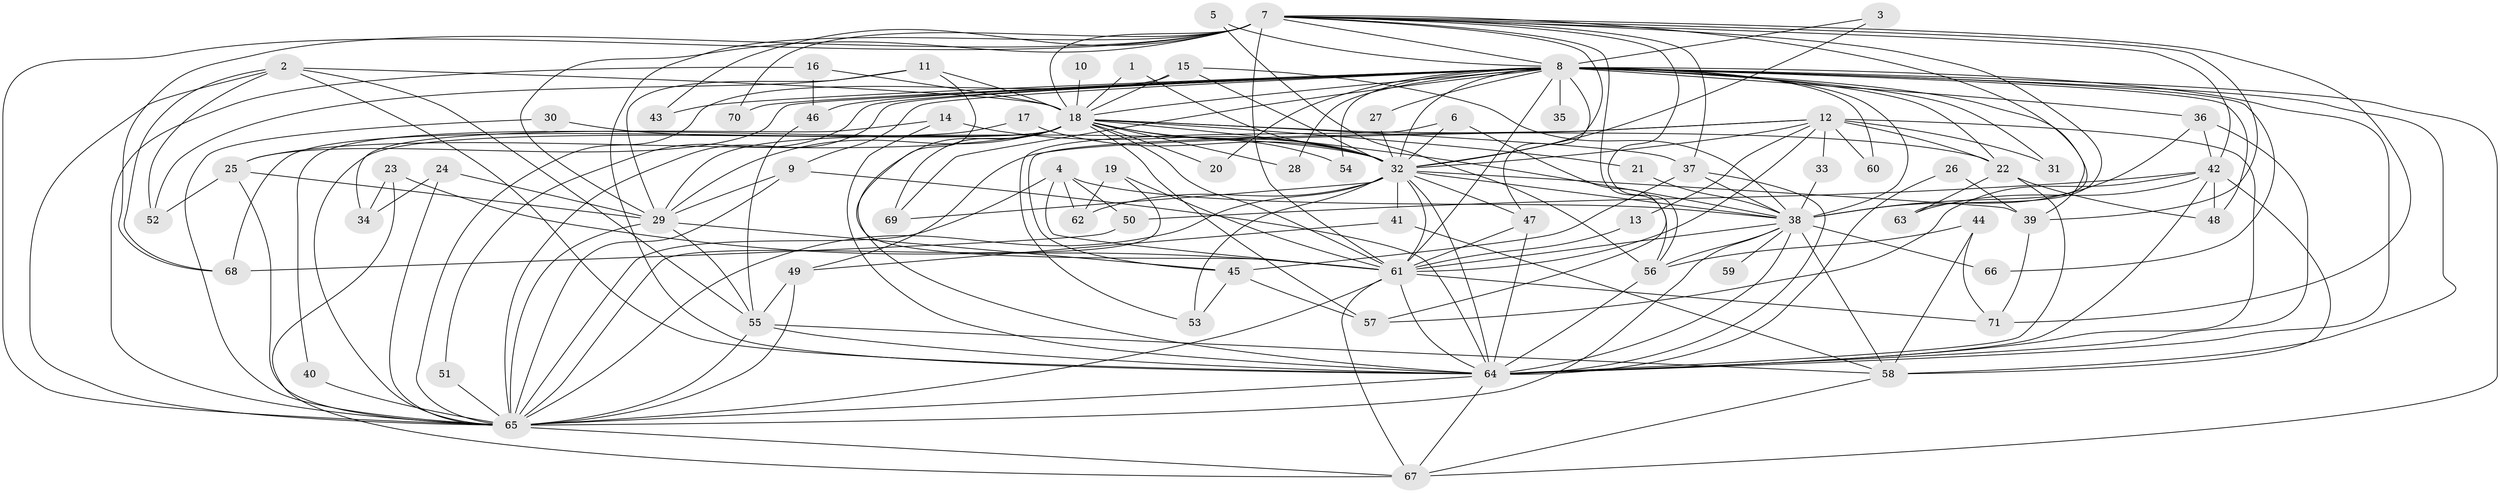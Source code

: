 // original degree distribution, {25: 0.0070921985815602835, 20: 0.014184397163120567, 37: 0.0070921985815602835, 31: 0.014184397163120567, 15: 0.0070921985815602835, 26: 0.0070921985815602835, 28: 0.0070921985815602835, 13: 0.0070921985815602835, 2: 0.5673758865248227, 5: 0.04964539007092199, 10: 0.0070921985815602835, 3: 0.19858156028368795, 4: 0.07092198581560284, 7: 0.014184397163120567, 8: 0.0070921985815602835, 11: 0.0070921985815602835, 6: 0.0070921985815602835}
// Generated by graph-tools (version 1.1) at 2025/01/03/09/25 03:01:32]
// undirected, 71 vertices, 196 edges
graph export_dot {
graph [start="1"]
  node [color=gray90,style=filled];
  1;
  2;
  3;
  4;
  5;
  6;
  7;
  8;
  9;
  10;
  11;
  12;
  13;
  14;
  15;
  16;
  17;
  18;
  19;
  20;
  21;
  22;
  23;
  24;
  25;
  26;
  27;
  28;
  29;
  30;
  31;
  32;
  33;
  34;
  35;
  36;
  37;
  38;
  39;
  40;
  41;
  42;
  43;
  44;
  45;
  46;
  47;
  48;
  49;
  50;
  51;
  52;
  53;
  54;
  55;
  56;
  57;
  58;
  59;
  60;
  61;
  62;
  63;
  64;
  65;
  66;
  67;
  68;
  69;
  70;
  71;
  1 -- 18 [weight=1.0];
  1 -- 32 [weight=1.0];
  2 -- 18 [weight=1.0];
  2 -- 52 [weight=1.0];
  2 -- 55 [weight=1.0];
  2 -- 64 [weight=1.0];
  2 -- 65 [weight=1.0];
  2 -- 68 [weight=1.0];
  3 -- 8 [weight=1.0];
  3 -- 32 [weight=1.0];
  4 -- 38 [weight=1.0];
  4 -- 50 [weight=1.0];
  4 -- 61 [weight=1.0];
  4 -- 62 [weight=1.0];
  4 -- 65 [weight=1.0];
  5 -- 8 [weight=1.0];
  5 -- 56 [weight=1.0];
  6 -- 32 [weight=1.0];
  6 -- 53 [weight=1.0];
  6 -- 56 [weight=1.0];
  7 -- 8 [weight=1.0];
  7 -- 18 [weight=3.0];
  7 -- 29 [weight=1.0];
  7 -- 32 [weight=2.0];
  7 -- 37 [weight=1.0];
  7 -- 38 [weight=4.0];
  7 -- 39 [weight=1.0];
  7 -- 42 [weight=1.0];
  7 -- 43 [weight=1.0];
  7 -- 56 [weight=1.0];
  7 -- 57 [weight=1.0];
  7 -- 61 [weight=2.0];
  7 -- 63 [weight=1.0];
  7 -- 64 [weight=5.0];
  7 -- 65 [weight=2.0];
  7 -- 68 [weight=1.0];
  7 -- 70 [weight=1.0];
  7 -- 71 [weight=1.0];
  8 -- 9 [weight=1.0];
  8 -- 18 [weight=1.0];
  8 -- 20 [weight=1.0];
  8 -- 22 [weight=1.0];
  8 -- 25 [weight=1.0];
  8 -- 27 [weight=1.0];
  8 -- 28 [weight=1.0];
  8 -- 31 [weight=1.0];
  8 -- 32 [weight=1.0];
  8 -- 35 [weight=1.0];
  8 -- 36 [weight=1.0];
  8 -- 38 [weight=2.0];
  8 -- 39 [weight=1.0];
  8 -- 43 [weight=1.0];
  8 -- 46 [weight=1.0];
  8 -- 47 [weight=1.0];
  8 -- 48 [weight=1.0];
  8 -- 51 [weight=1.0];
  8 -- 54 [weight=1.0];
  8 -- 58 [weight=1.0];
  8 -- 60 [weight=1.0];
  8 -- 61 [weight=1.0];
  8 -- 64 [weight=4.0];
  8 -- 65 [weight=1.0];
  8 -- 66 [weight=1.0];
  8 -- 67 [weight=1.0];
  8 -- 69 [weight=1.0];
  8 -- 70 [weight=1.0];
  9 -- 29 [weight=1.0];
  9 -- 64 [weight=1.0];
  9 -- 65 [weight=1.0];
  10 -- 18 [weight=1.0];
  11 -- 18 [weight=1.0];
  11 -- 29 [weight=1.0];
  11 -- 52 [weight=1.0];
  11 -- 61 [weight=1.0];
  12 -- 13 [weight=1.0];
  12 -- 22 [weight=1.0];
  12 -- 31 [weight=1.0];
  12 -- 32 [weight=1.0];
  12 -- 33 [weight=1.0];
  12 -- 45 [weight=1.0];
  12 -- 49 [weight=1.0];
  12 -- 60 [weight=1.0];
  12 -- 61 [weight=1.0];
  12 -- 64 [weight=2.0];
  13 -- 61 [weight=1.0];
  14 -- 32 [weight=1.0];
  14 -- 34 [weight=1.0];
  14 -- 64 [weight=1.0];
  15 -- 18 [weight=1.0];
  15 -- 32 [weight=1.0];
  15 -- 38 [weight=1.0];
  15 -- 65 [weight=1.0];
  16 -- 18 [weight=1.0];
  16 -- 46 [weight=1.0];
  16 -- 65 [weight=1.0];
  17 -- 29 [weight=1.0];
  17 -- 32 [weight=1.0];
  18 -- 20 [weight=1.0];
  18 -- 21 [weight=1.0];
  18 -- 22 [weight=1.0];
  18 -- 25 [weight=1.0];
  18 -- 28 [weight=1.0];
  18 -- 29 [weight=1.0];
  18 -- 32 [weight=1.0];
  18 -- 37 [weight=1.0];
  18 -- 38 [weight=1.0];
  18 -- 40 [weight=1.0];
  18 -- 54 [weight=1.0];
  18 -- 57 [weight=1.0];
  18 -- 61 [weight=1.0];
  18 -- 64 [weight=3.0];
  18 -- 65 [weight=2.0];
  18 -- 68 [weight=1.0];
  18 -- 69 [weight=1.0];
  19 -- 61 [weight=1.0];
  19 -- 62 [weight=1.0];
  19 -- 65 [weight=1.0];
  21 -- 38 [weight=1.0];
  22 -- 48 [weight=1.0];
  22 -- 63 [weight=1.0];
  22 -- 64 [weight=1.0];
  23 -- 34 [weight=1.0];
  23 -- 61 [weight=1.0];
  23 -- 67 [weight=1.0];
  24 -- 29 [weight=1.0];
  24 -- 34 [weight=1.0];
  24 -- 65 [weight=1.0];
  25 -- 29 [weight=1.0];
  25 -- 52 [weight=1.0];
  25 -- 65 [weight=1.0];
  26 -- 39 [weight=1.0];
  26 -- 64 [weight=2.0];
  27 -- 32 [weight=1.0];
  29 -- 45 [weight=1.0];
  29 -- 55 [weight=1.0];
  29 -- 65 [weight=2.0];
  30 -- 32 [weight=1.0];
  30 -- 65 [weight=1.0];
  32 -- 38 [weight=1.0];
  32 -- 39 [weight=1.0];
  32 -- 41 [weight=1.0];
  32 -- 47 [weight=1.0];
  32 -- 53 [weight=1.0];
  32 -- 61 [weight=1.0];
  32 -- 62 [weight=1.0];
  32 -- 64 [weight=4.0];
  32 -- 65 [weight=1.0];
  32 -- 69 [weight=1.0];
  33 -- 38 [weight=1.0];
  36 -- 38 [weight=1.0];
  36 -- 42 [weight=1.0];
  36 -- 64 [weight=1.0];
  37 -- 38 [weight=1.0];
  37 -- 45 [weight=1.0];
  37 -- 64 [weight=1.0];
  38 -- 56 [weight=1.0];
  38 -- 58 [weight=1.0];
  38 -- 59 [weight=1.0];
  38 -- 61 [weight=2.0];
  38 -- 64 [weight=3.0];
  38 -- 65 [weight=1.0];
  38 -- 66 [weight=1.0];
  39 -- 71 [weight=1.0];
  40 -- 65 [weight=1.0];
  41 -- 49 [weight=1.0];
  41 -- 58 [weight=1.0];
  42 -- 48 [weight=1.0];
  42 -- 50 [weight=1.0];
  42 -- 57 [weight=1.0];
  42 -- 58 [weight=1.0];
  42 -- 63 [weight=1.0];
  42 -- 64 [weight=2.0];
  44 -- 56 [weight=1.0];
  44 -- 58 [weight=1.0];
  44 -- 71 [weight=1.0];
  45 -- 53 [weight=1.0];
  45 -- 57 [weight=1.0];
  46 -- 55 [weight=1.0];
  47 -- 61 [weight=1.0];
  47 -- 64 [weight=1.0];
  49 -- 55 [weight=1.0];
  49 -- 65 [weight=2.0];
  50 -- 68 [weight=1.0];
  51 -- 65 [weight=1.0];
  55 -- 58 [weight=1.0];
  55 -- 64 [weight=1.0];
  55 -- 65 [weight=1.0];
  56 -- 64 [weight=2.0];
  58 -- 67 [weight=1.0];
  61 -- 64 [weight=3.0];
  61 -- 65 [weight=1.0];
  61 -- 67 [weight=1.0];
  61 -- 71 [weight=1.0];
  64 -- 65 [weight=3.0];
  64 -- 67 [weight=1.0];
  65 -- 67 [weight=1.0];
}
